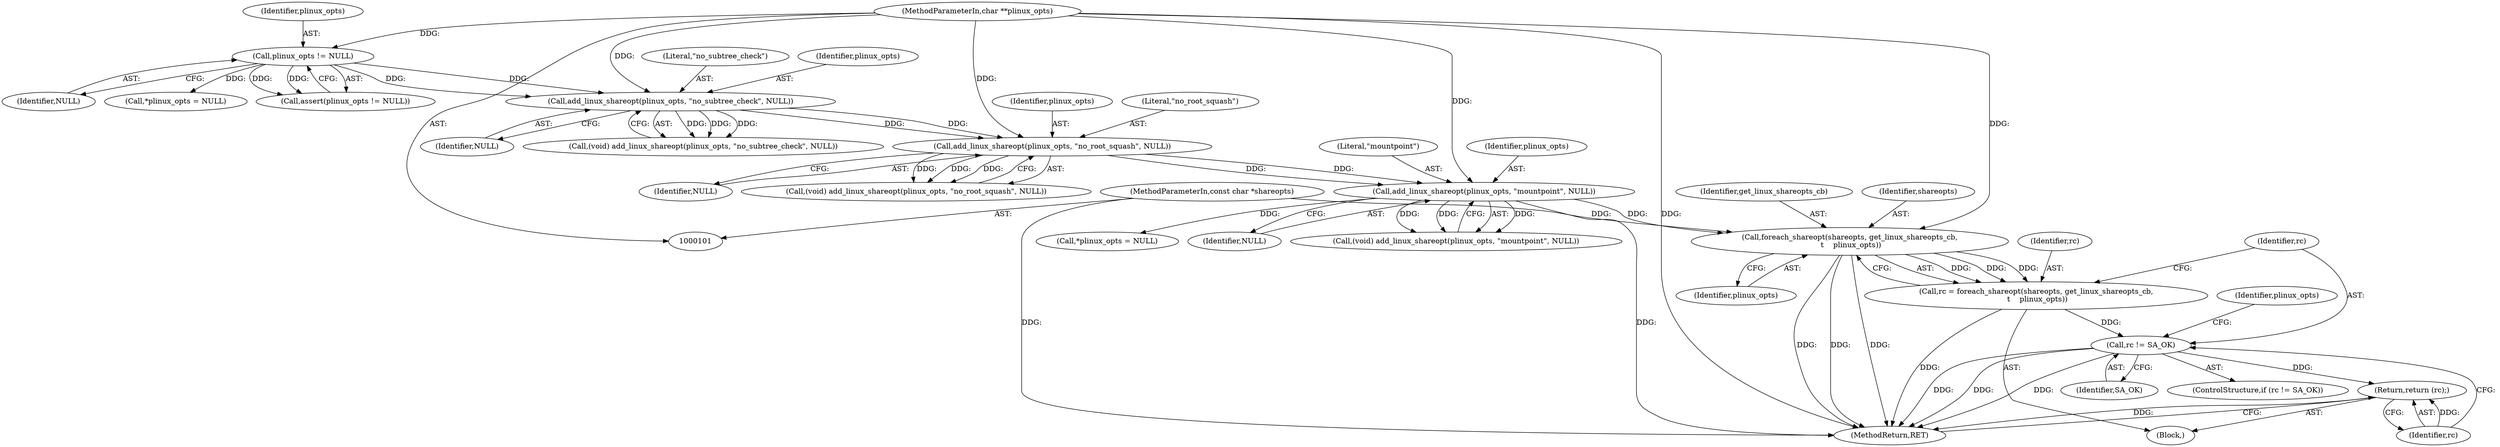 digraph "0_zfs_99aa4d2b4fd12c6bef62d02ffd1b375ddd42fcf4_0@pointer" {
"1000134" [label="(Call,foreach_shareopt(shareopts, get_linux_shareopts_cb,\n \t    plinux_opts))"];
"1000102" [label="(MethodParameterIn,const char *shareopts)"];
"1000128" [label="(Call,add_linux_shareopt(plinux_opts, \"mountpoint\", NULL))"];
"1000122" [label="(Call,add_linux_shareopt(plinux_opts, \"no_root_squash\", NULL))"];
"1000116" [label="(Call,add_linux_shareopt(plinux_opts, \"no_subtree_check\", NULL))"];
"1000107" [label="(Call,plinux_opts != NULL)"];
"1000103" [label="(MethodParameterIn,char **plinux_opts)"];
"1000132" [label="(Call,rc = foreach_shareopt(shareopts, get_linux_shareopts_cb,\n \t    plinux_opts))"];
"1000139" [label="(Call,rc != SA_OK)"];
"1000150" [label="(Return,return (rc);)"];
"1000150" [label="(Return,return (rc);)"];
"1000120" [label="(Call,(void) add_linux_shareopt(plinux_opts, \"no_root_squash\", NULL))"];
"1000137" [label="(Identifier,plinux_opts)"];
"1000109" [label="(Identifier,NULL)"];
"1000124" [label="(Literal,\"no_root_squash\")"];
"1000141" [label="(Identifier,SA_OK)"];
"1000102" [label="(MethodParameterIn,const char *shareopts)"];
"1000151" [label="(Identifier,rc)"];
"1000126" [label="(Call,(void) add_linux_shareopt(plinux_opts, \"mountpoint\", NULL))"];
"1000146" [label="(Call,*plinux_opts = NULL)"];
"1000129" [label="(Identifier,plinux_opts)"];
"1000122" [label="(Call,add_linux_shareopt(plinux_opts, \"no_root_squash\", NULL))"];
"1000152" [label="(MethodReturn,RET)"];
"1000118" [label="(Literal,\"no_subtree_check\")"];
"1000119" [label="(Identifier,NULL)"];
"1000139" [label="(Call,rc != SA_OK)"];
"1000125" [label="(Identifier,NULL)"];
"1000114" [label="(Call,(void) add_linux_shareopt(plinux_opts, \"no_subtree_check\", NULL))"];
"1000107" [label="(Call,plinux_opts != NULL)"];
"1000136" [label="(Identifier,get_linux_shareopts_cb)"];
"1000131" [label="(Identifier,NULL)"];
"1000110" [label="(Call,*plinux_opts = NULL)"];
"1000132" [label="(Call,rc = foreach_shareopt(shareopts, get_linux_shareopts_cb,\n \t    plinux_opts))"];
"1000104" [label="(Block,)"];
"1000106" [label="(Call,assert(plinux_opts != NULL))"];
"1000123" [label="(Identifier,plinux_opts)"];
"1000116" [label="(Call,add_linux_shareopt(plinux_opts, \"no_subtree_check\", NULL))"];
"1000128" [label="(Call,add_linux_shareopt(plinux_opts, \"mountpoint\", NULL))"];
"1000133" [label="(Identifier,rc)"];
"1000138" [label="(ControlStructure,if (rc != SA_OK))"];
"1000134" [label="(Call,foreach_shareopt(shareopts, get_linux_shareopts_cb,\n \t    plinux_opts))"];
"1000145" [label="(Identifier,plinux_opts)"];
"1000140" [label="(Identifier,rc)"];
"1000108" [label="(Identifier,plinux_opts)"];
"1000103" [label="(MethodParameterIn,char **plinux_opts)"];
"1000135" [label="(Identifier,shareopts)"];
"1000117" [label="(Identifier,plinux_opts)"];
"1000130" [label="(Literal,\"mountpoint\")"];
"1000134" -> "1000132"  [label="AST: "];
"1000134" -> "1000137"  [label="CFG: "];
"1000135" -> "1000134"  [label="AST: "];
"1000136" -> "1000134"  [label="AST: "];
"1000137" -> "1000134"  [label="AST: "];
"1000132" -> "1000134"  [label="CFG: "];
"1000134" -> "1000152"  [label="DDG: "];
"1000134" -> "1000152"  [label="DDG: "];
"1000134" -> "1000152"  [label="DDG: "];
"1000134" -> "1000132"  [label="DDG: "];
"1000134" -> "1000132"  [label="DDG: "];
"1000134" -> "1000132"  [label="DDG: "];
"1000102" -> "1000134"  [label="DDG: "];
"1000128" -> "1000134"  [label="DDG: "];
"1000103" -> "1000134"  [label="DDG: "];
"1000102" -> "1000101"  [label="AST: "];
"1000102" -> "1000152"  [label="DDG: "];
"1000128" -> "1000126"  [label="AST: "];
"1000128" -> "1000131"  [label="CFG: "];
"1000129" -> "1000128"  [label="AST: "];
"1000130" -> "1000128"  [label="AST: "];
"1000131" -> "1000128"  [label="AST: "];
"1000126" -> "1000128"  [label="CFG: "];
"1000128" -> "1000152"  [label="DDG: "];
"1000128" -> "1000126"  [label="DDG: "];
"1000128" -> "1000126"  [label="DDG: "];
"1000128" -> "1000126"  [label="DDG: "];
"1000122" -> "1000128"  [label="DDG: "];
"1000122" -> "1000128"  [label="DDG: "];
"1000103" -> "1000128"  [label="DDG: "];
"1000128" -> "1000146"  [label="DDG: "];
"1000122" -> "1000120"  [label="AST: "];
"1000122" -> "1000125"  [label="CFG: "];
"1000123" -> "1000122"  [label="AST: "];
"1000124" -> "1000122"  [label="AST: "];
"1000125" -> "1000122"  [label="AST: "];
"1000120" -> "1000122"  [label="CFG: "];
"1000122" -> "1000120"  [label="DDG: "];
"1000122" -> "1000120"  [label="DDG: "];
"1000122" -> "1000120"  [label="DDG: "];
"1000116" -> "1000122"  [label="DDG: "];
"1000116" -> "1000122"  [label="DDG: "];
"1000103" -> "1000122"  [label="DDG: "];
"1000116" -> "1000114"  [label="AST: "];
"1000116" -> "1000119"  [label="CFG: "];
"1000117" -> "1000116"  [label="AST: "];
"1000118" -> "1000116"  [label="AST: "];
"1000119" -> "1000116"  [label="AST: "];
"1000114" -> "1000116"  [label="CFG: "];
"1000116" -> "1000114"  [label="DDG: "];
"1000116" -> "1000114"  [label="DDG: "];
"1000116" -> "1000114"  [label="DDG: "];
"1000107" -> "1000116"  [label="DDG: "];
"1000107" -> "1000116"  [label="DDG: "];
"1000103" -> "1000116"  [label="DDG: "];
"1000107" -> "1000106"  [label="AST: "];
"1000107" -> "1000109"  [label="CFG: "];
"1000108" -> "1000107"  [label="AST: "];
"1000109" -> "1000107"  [label="AST: "];
"1000106" -> "1000107"  [label="CFG: "];
"1000107" -> "1000106"  [label="DDG: "];
"1000107" -> "1000106"  [label="DDG: "];
"1000103" -> "1000107"  [label="DDG: "];
"1000107" -> "1000110"  [label="DDG: "];
"1000103" -> "1000101"  [label="AST: "];
"1000103" -> "1000152"  [label="DDG: "];
"1000132" -> "1000104"  [label="AST: "];
"1000133" -> "1000132"  [label="AST: "];
"1000140" -> "1000132"  [label="CFG: "];
"1000132" -> "1000152"  [label="DDG: "];
"1000132" -> "1000139"  [label="DDG: "];
"1000139" -> "1000138"  [label="AST: "];
"1000139" -> "1000141"  [label="CFG: "];
"1000140" -> "1000139"  [label="AST: "];
"1000141" -> "1000139"  [label="AST: "];
"1000145" -> "1000139"  [label="CFG: "];
"1000151" -> "1000139"  [label="CFG: "];
"1000139" -> "1000152"  [label="DDG: "];
"1000139" -> "1000152"  [label="DDG: "];
"1000139" -> "1000152"  [label="DDG: "];
"1000139" -> "1000150"  [label="DDG: "];
"1000150" -> "1000104"  [label="AST: "];
"1000150" -> "1000151"  [label="CFG: "];
"1000151" -> "1000150"  [label="AST: "];
"1000152" -> "1000150"  [label="CFG: "];
"1000150" -> "1000152"  [label="DDG: "];
"1000151" -> "1000150"  [label="DDG: "];
}
